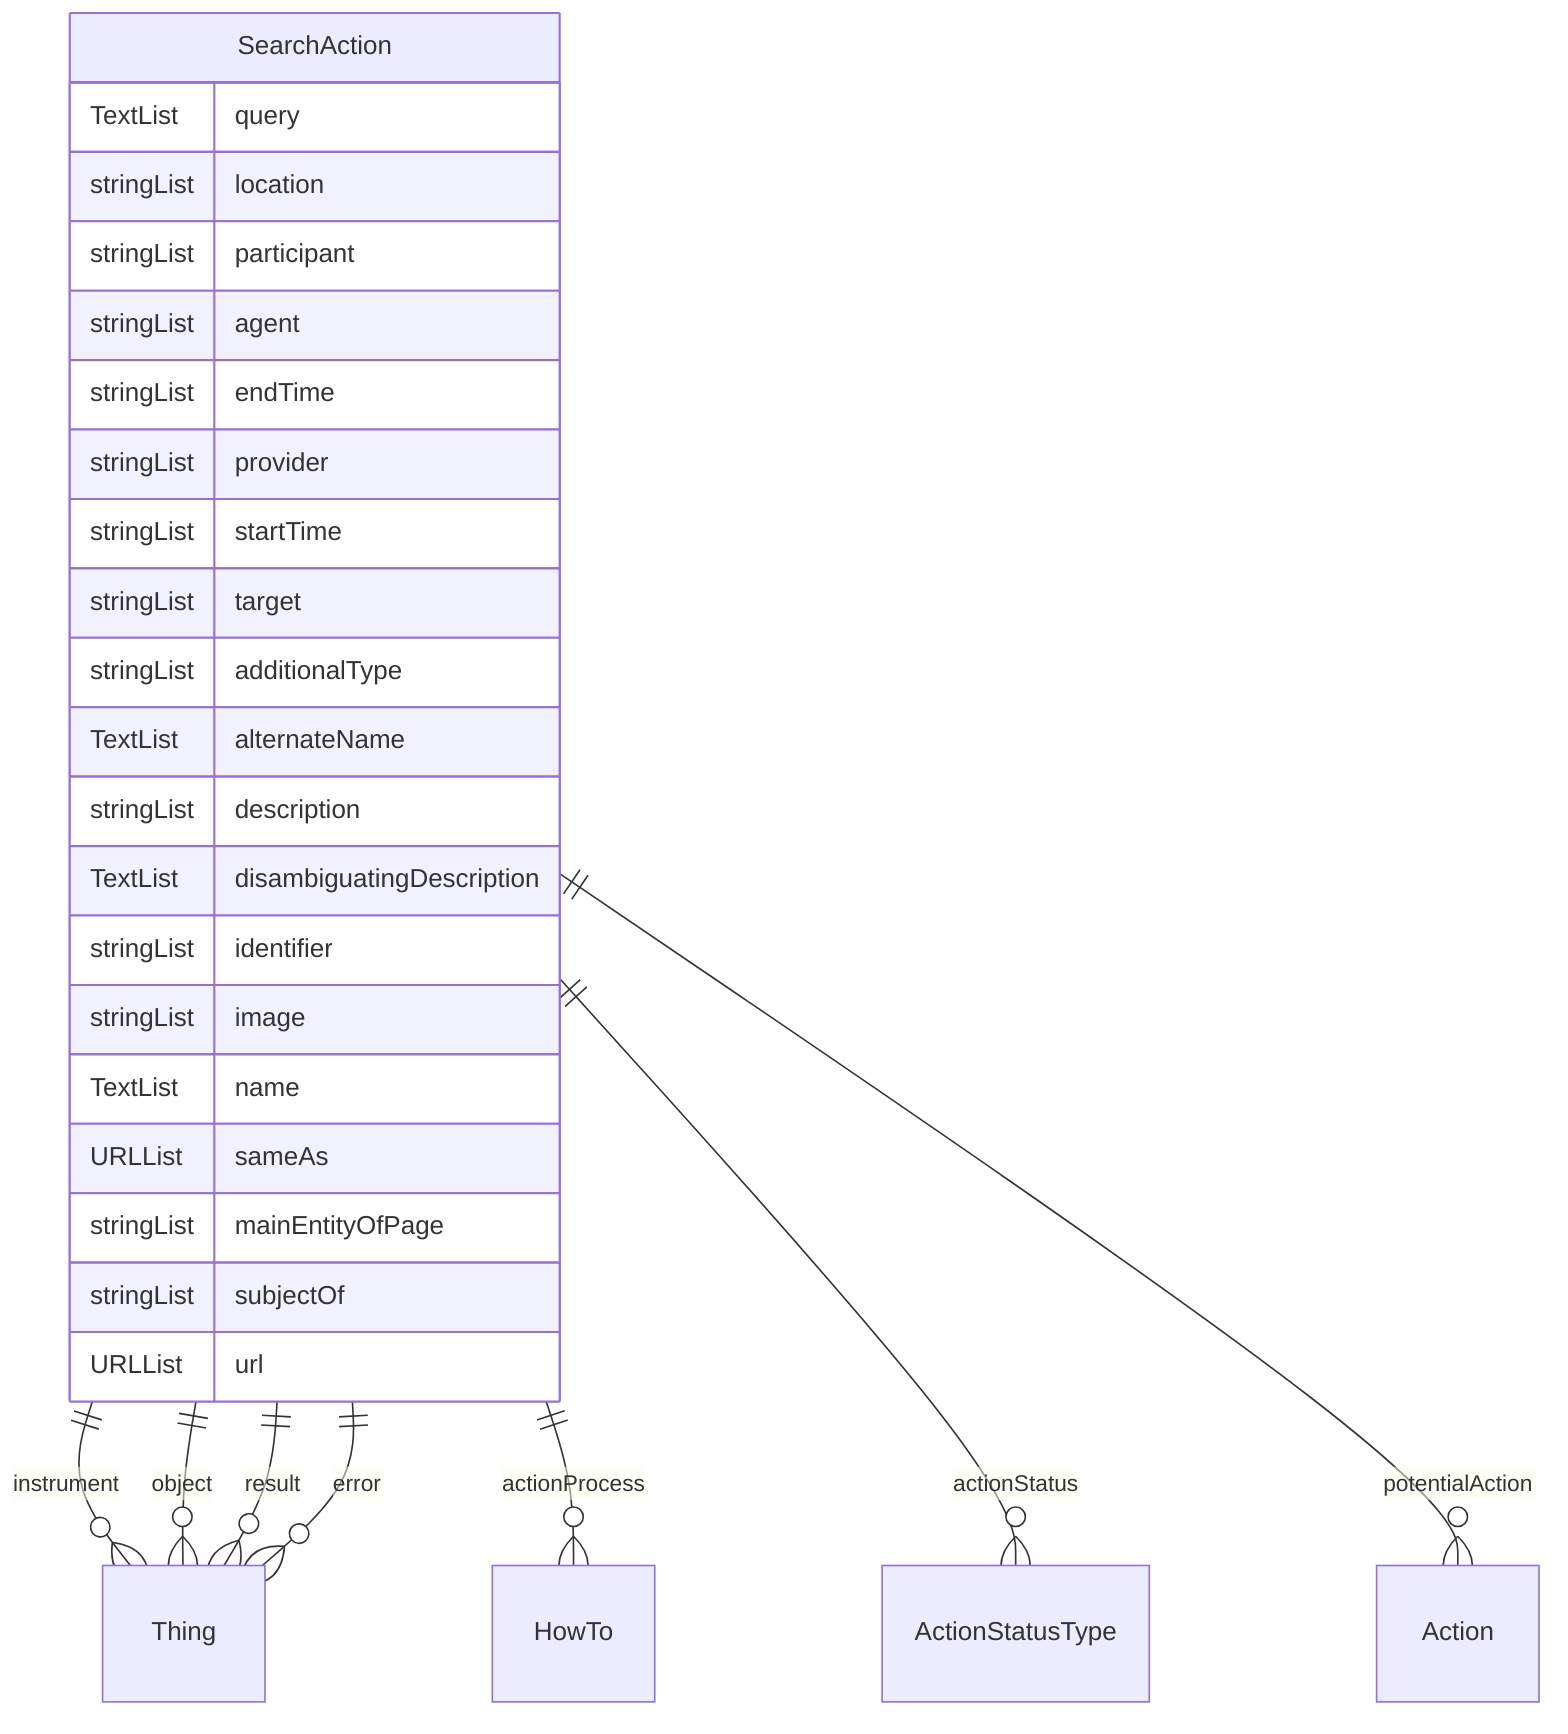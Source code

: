 erDiagram
SearchAction {
    TextList query  
    stringList location  
    stringList participant  
    stringList agent  
    stringList endTime  
    stringList provider  
    stringList startTime  
    stringList target  
    stringList additionalType  
    TextList alternateName  
    stringList description  
    TextList disambiguatingDescription  
    stringList identifier  
    stringList image  
    TextList name  
    URLList sameAs  
    stringList mainEntityOfPage  
    stringList subjectOf  
    URLList url  
}

SearchAction ||--}o Thing : "instrument"
SearchAction ||--}o Thing : "object"
SearchAction ||--}o Thing : "result"
SearchAction ||--}o HowTo : "actionProcess"
SearchAction ||--}o ActionStatusType : "actionStatus"
SearchAction ||--}o Thing : "error"
SearchAction ||--}o Action : "potentialAction"
